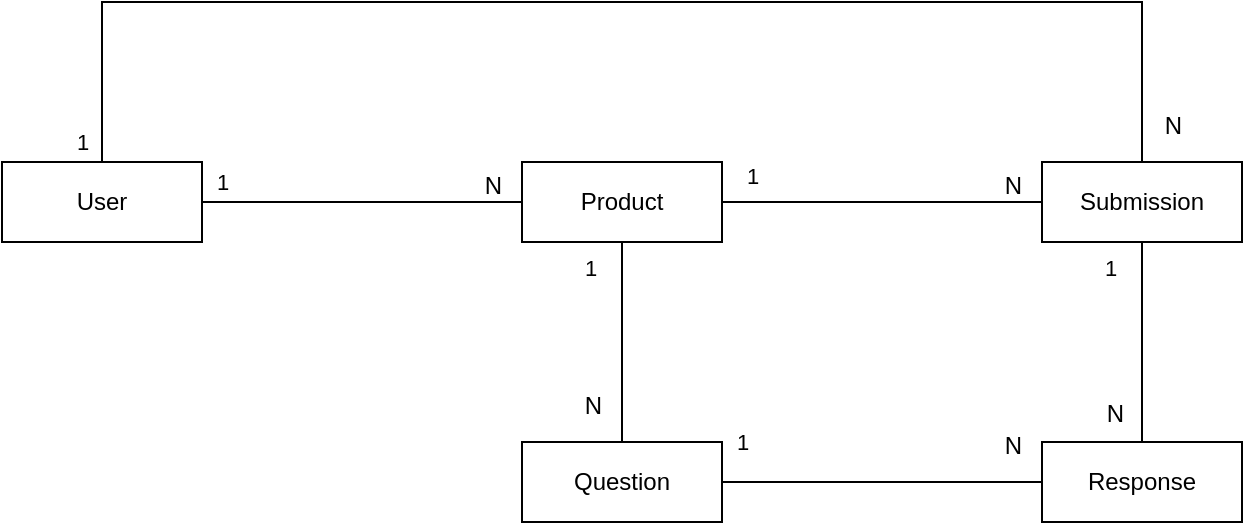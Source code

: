 <mxfile version="13.9.3" type="device"><diagram id="98f0nYZ80VAXygbzCDvj" name="Page-1"><mxGraphModel dx="1426" dy="780" grid="1" gridSize="10" guides="1" tooltips="1" connect="1" arrows="1" fold="1" page="1" pageScale="1" pageWidth="827" pageHeight="1169" math="0" shadow="0"><root><mxCell id="0"/><mxCell id="1" parent="0"/><mxCell id="572nU_hXATUZVxXUm18i-1" value="User" style="whiteSpace=wrap;html=1;align=center;" vertex="1" parent="1"><mxGeometry x="100" y="170" width="100" height="40" as="geometry"/></mxCell><mxCell id="572nU_hXATUZVxXUm18i-2" value="Product" style="whiteSpace=wrap;html=1;align=center;" vertex="1" parent="1"><mxGeometry x="360" y="170" width="100" height="40" as="geometry"/></mxCell><mxCell id="572nU_hXATUZVxXUm18i-7" value="" style="endArrow=none;html=1;rounded=0;" edge="1" parent="1"><mxGeometry relative="1" as="geometry"><mxPoint x="200" y="190" as="sourcePoint"/><mxPoint x="360" y="190" as="targetPoint"/></mxGeometry></mxCell><mxCell id="572nU_hXATUZVxXUm18i-8" value="N" style="resizable=0;html=1;align=right;verticalAlign=bottom;" connectable="0" vertex="1" parent="572nU_hXATUZVxXUm18i-7"><mxGeometry x="1" relative="1" as="geometry"><mxPoint x="-10" as="offset"/></mxGeometry></mxCell><mxCell id="572nU_hXATUZVxXUm18i-9" value="1" style="edgeLabel;html=1;align=center;verticalAlign=middle;resizable=0;points=[];" vertex="1" connectable="0" parent="572nU_hXATUZVxXUm18i-7"><mxGeometry x="0.163" y="-1" relative="1" as="geometry"><mxPoint x="-83" y="-11" as="offset"/></mxGeometry></mxCell><mxCell id="572nU_hXATUZVxXUm18i-10" value="Question" style="whiteSpace=wrap;html=1;align=center;" vertex="1" parent="1"><mxGeometry x="360" y="310" width="100" height="40" as="geometry"/></mxCell><mxCell id="572nU_hXATUZVxXUm18i-11" value="" style="endArrow=none;html=1;rounded=0;exitX=0.5;exitY=1;exitDx=0;exitDy=0;entryX=0.5;entryY=0;entryDx=0;entryDy=0;" edge="1" parent="1" source="572nU_hXATUZVxXUm18i-2" target="572nU_hXATUZVxXUm18i-10"><mxGeometry relative="1" as="geometry"><mxPoint x="270" y="300" as="sourcePoint"/><mxPoint x="430" y="300" as="targetPoint"/></mxGeometry></mxCell><mxCell id="572nU_hXATUZVxXUm18i-12" value="N" style="resizable=0;html=1;align=right;verticalAlign=bottom;" connectable="0" vertex="1" parent="572nU_hXATUZVxXUm18i-11"><mxGeometry x="1" relative="1" as="geometry"><mxPoint x="-10" y="-10" as="offset"/></mxGeometry></mxCell><mxCell id="572nU_hXATUZVxXUm18i-13" value="1" style="edgeLabel;html=1;align=center;verticalAlign=middle;resizable=0;points=[];" vertex="1" connectable="0" parent="572nU_hXATUZVxXUm18i-11"><mxGeometry relative="1" as="geometry"><mxPoint x="-16" y="-37" as="offset"/></mxGeometry></mxCell><mxCell id="572nU_hXATUZVxXUm18i-14" value="Submission" style="whiteSpace=wrap;html=1;align=center;" vertex="1" parent="1"><mxGeometry x="620" y="170" width="100" height="40" as="geometry"/></mxCell><mxCell id="572nU_hXATUZVxXUm18i-15" value="" style="endArrow=none;html=1;rounded=0;entryX=1;entryY=0.5;entryDx=0;entryDy=0;exitX=0;exitY=0.5;exitDx=0;exitDy=0;" edge="1" parent="1" source="572nU_hXATUZVxXUm18i-14" target="572nU_hXATUZVxXUm18i-2"><mxGeometry relative="1" as="geometry"><mxPoint x="480" y="280" as="sourcePoint"/><mxPoint x="640" y="280" as="targetPoint"/></mxGeometry></mxCell><mxCell id="572nU_hXATUZVxXUm18i-16" value="N" style="resizable=0;html=1;align=right;verticalAlign=bottom;" connectable="0" vertex="1" parent="572nU_hXATUZVxXUm18i-15"><mxGeometry x="1" relative="1" as="geometry"><mxPoint x="150" as="offset"/></mxGeometry></mxCell><mxCell id="572nU_hXATUZVxXUm18i-18" value="1" style="edgeLabel;html=1;align=center;verticalAlign=middle;resizable=0;points=[];" vertex="1" connectable="0" parent="572nU_hXATUZVxXUm18i-15"><mxGeometry x="-0.138" relative="1" as="geometry"><mxPoint x="-76" y="-13" as="offset"/></mxGeometry></mxCell><mxCell id="572nU_hXATUZVxXUm18i-19" value="" style="endArrow=none;html=1;rounded=0;entryX=0.5;entryY=0;entryDx=0;entryDy=0;exitX=0.5;exitY=0;exitDx=0;exitDy=0;" edge="1" parent="1" source="572nU_hXATUZVxXUm18i-14" target="572nU_hXATUZVxXUm18i-1"><mxGeometry relative="1" as="geometry"><mxPoint x="494" y="90" as="sourcePoint"/><mxPoint x="334" y="90" as="targetPoint"/><Array as="points"><mxPoint x="670" y="90"/><mxPoint x="150" y="90"/></Array></mxGeometry></mxCell><mxCell id="572nU_hXATUZVxXUm18i-20" value="N" style="resizable=0;html=1;align=right;verticalAlign=bottom;" connectable="0" vertex="1" parent="572nU_hXATUZVxXUm18i-19"><mxGeometry x="1" relative="1" as="geometry"><mxPoint x="540" y="-10" as="offset"/></mxGeometry></mxCell><mxCell id="572nU_hXATUZVxXUm18i-21" value="1" style="edgeLabel;html=1;align=center;verticalAlign=middle;resizable=0;points=[];" vertex="1" connectable="0" parent="572nU_hXATUZVxXUm18i-19"><mxGeometry x="-0.138" relative="1" as="geometry"><mxPoint x="-317" y="70" as="offset"/></mxGeometry></mxCell><mxCell id="572nU_hXATUZVxXUm18i-22" value="Response" style="whiteSpace=wrap;html=1;align=center;" vertex="1" parent="1"><mxGeometry x="620" y="310" width="100" height="40" as="geometry"/></mxCell><mxCell id="572nU_hXATUZVxXUm18i-23" value="" style="endArrow=none;html=1;rounded=0;exitX=1;exitY=0.5;exitDx=0;exitDy=0;entryX=0;entryY=0.5;entryDx=0;entryDy=0;" edge="1" parent="1" source="572nU_hXATUZVxXUm18i-10" target="572nU_hXATUZVxXUm18i-22"><mxGeometry relative="1" as="geometry"><mxPoint x="409.5" y="350" as="sourcePoint"/><mxPoint x="409.5" y="450" as="targetPoint"/></mxGeometry></mxCell><mxCell id="572nU_hXATUZVxXUm18i-24" value="N" style="resizable=0;html=1;align=right;verticalAlign=bottom;" connectable="0" vertex="1" parent="572nU_hXATUZVxXUm18i-23"><mxGeometry x="1" relative="1" as="geometry"><mxPoint x="-10" y="-10" as="offset"/></mxGeometry></mxCell><mxCell id="572nU_hXATUZVxXUm18i-25" value="1" style="edgeLabel;html=1;align=center;verticalAlign=middle;resizable=0;points=[];" vertex="1" connectable="0" parent="572nU_hXATUZVxXUm18i-23"><mxGeometry relative="1" as="geometry"><mxPoint x="-70" y="-20" as="offset"/></mxGeometry></mxCell><mxCell id="572nU_hXATUZVxXUm18i-27" value="" style="endArrow=none;html=1;rounded=0;exitX=0.5;exitY=0;exitDx=0;exitDy=0;entryX=0.5;entryY=1;entryDx=0;entryDy=0;" edge="1" parent="1" source="572nU_hXATUZVxXUm18i-22" target="572nU_hXATUZVxXUm18i-14"><mxGeometry relative="1" as="geometry"><mxPoint x="420" y="220" as="sourcePoint"/><mxPoint x="420" y="320" as="targetPoint"/></mxGeometry></mxCell><mxCell id="572nU_hXATUZVxXUm18i-28" value="N" style="resizable=0;html=1;align=right;verticalAlign=bottom;" connectable="0" vertex="1" parent="572nU_hXATUZVxXUm18i-27"><mxGeometry x="1" relative="1" as="geometry"><mxPoint x="-9" y="94" as="offset"/></mxGeometry></mxCell><mxCell id="572nU_hXATUZVxXUm18i-29" value="1" style="edgeLabel;html=1;align=center;verticalAlign=middle;resizable=0;points=[];" vertex="1" connectable="0" parent="572nU_hXATUZVxXUm18i-27"><mxGeometry relative="1" as="geometry"><mxPoint x="-16" y="-37" as="offset"/></mxGeometry></mxCell></root></mxGraphModel></diagram></mxfile>